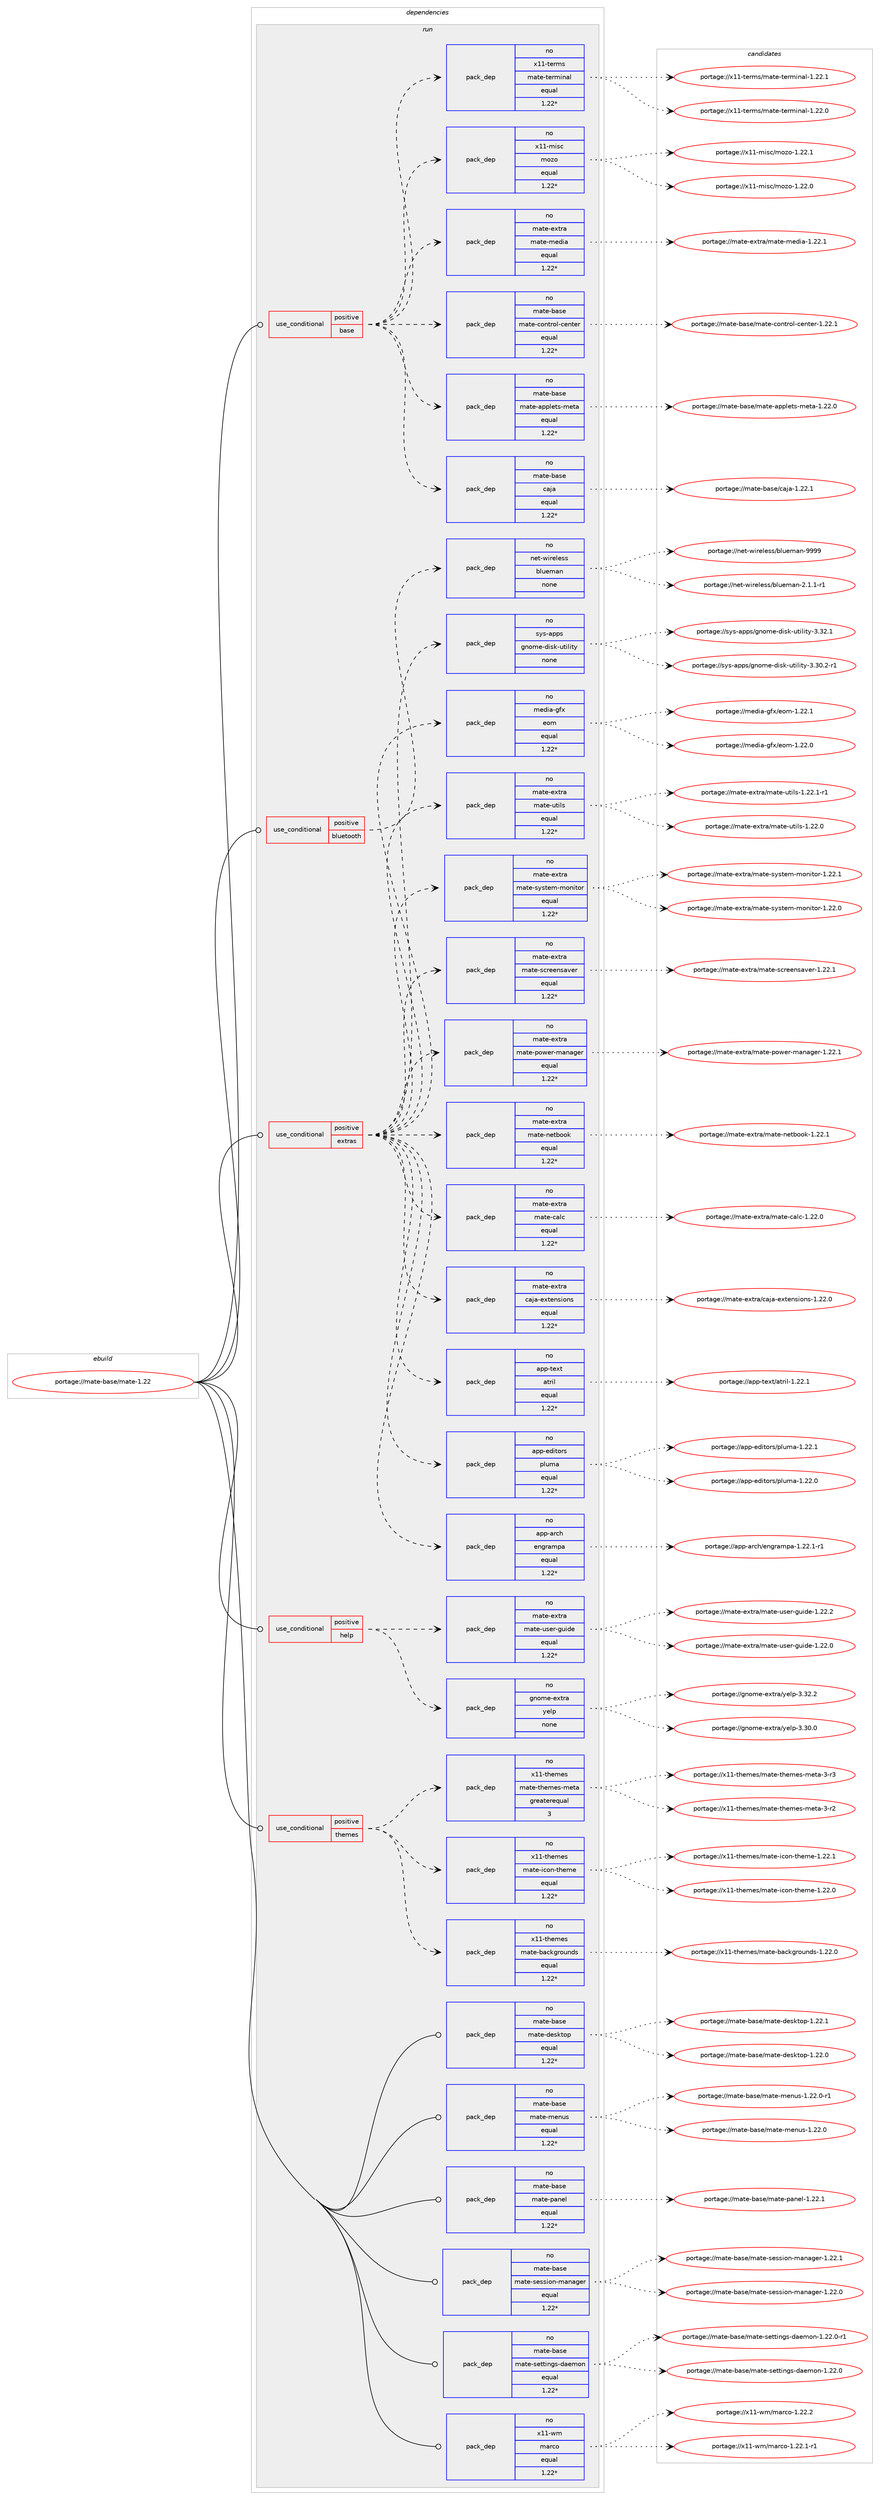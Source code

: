 digraph prolog {

# *************
# Graph options
# *************

newrank=true;
concentrate=true;
compound=true;
graph [rankdir=LR,fontname=Helvetica,fontsize=10,ranksep=1.5];#, ranksep=2.5, nodesep=0.2];
edge  [arrowhead=vee];
node  [fontname=Helvetica,fontsize=10];

# **********
# The ebuild
# **********

subgraph cluster_leftcol {
color=gray;
rank=same;
label=<<i>ebuild</i>>;
id [label="portage://mate-base/mate-1.22", color=red, width=4, href="../mate-base/mate-1.22.svg"];
}

# ****************
# The dependencies
# ****************

subgraph cluster_midcol {
color=gray;
label=<<i>dependencies</i>>;
subgraph cluster_compile {
fillcolor="#eeeeee";
style=filled;
label=<<i>compile</i>>;
}
subgraph cluster_compileandrun {
fillcolor="#eeeeee";
style=filled;
label=<<i>compile and run</i>>;
}
subgraph cluster_run {
fillcolor="#eeeeee";
style=filled;
label=<<i>run</i>>;
subgraph cond77290 {
dependency307779 [label=<<TABLE BORDER="0" CELLBORDER="1" CELLSPACING="0" CELLPADDING="4"><TR><TD ROWSPAN="3" CELLPADDING="10">use_conditional</TD></TR><TR><TD>positive</TD></TR><TR><TD>base</TD></TR></TABLE>>, shape=none, color=red];
subgraph pack225554 {
dependency307780 [label=<<TABLE BORDER="0" CELLBORDER="1" CELLSPACING="0" CELLPADDING="4" WIDTH="220"><TR><TD ROWSPAN="6" CELLPADDING="30">pack_dep</TD></TR><TR><TD WIDTH="110">no</TD></TR><TR><TD>mate-base</TD></TR><TR><TD>caja</TD></TR><TR><TD>equal</TD></TR><TR><TD>1.22*</TD></TR></TABLE>>, shape=none, color=blue];
}
dependency307779:e -> dependency307780:w [weight=20,style="dashed",arrowhead="vee"];
subgraph pack225555 {
dependency307781 [label=<<TABLE BORDER="0" CELLBORDER="1" CELLSPACING="0" CELLPADDING="4" WIDTH="220"><TR><TD ROWSPAN="6" CELLPADDING="30">pack_dep</TD></TR><TR><TD WIDTH="110">no</TD></TR><TR><TD>mate-base</TD></TR><TR><TD>mate-applets-meta</TD></TR><TR><TD>equal</TD></TR><TR><TD>1.22*</TD></TR></TABLE>>, shape=none, color=blue];
}
dependency307779:e -> dependency307781:w [weight=20,style="dashed",arrowhead="vee"];
subgraph pack225556 {
dependency307782 [label=<<TABLE BORDER="0" CELLBORDER="1" CELLSPACING="0" CELLPADDING="4" WIDTH="220"><TR><TD ROWSPAN="6" CELLPADDING="30">pack_dep</TD></TR><TR><TD WIDTH="110">no</TD></TR><TR><TD>mate-base</TD></TR><TR><TD>mate-control-center</TD></TR><TR><TD>equal</TD></TR><TR><TD>1.22*</TD></TR></TABLE>>, shape=none, color=blue];
}
dependency307779:e -> dependency307782:w [weight=20,style="dashed",arrowhead="vee"];
subgraph pack225557 {
dependency307783 [label=<<TABLE BORDER="0" CELLBORDER="1" CELLSPACING="0" CELLPADDING="4" WIDTH="220"><TR><TD ROWSPAN="6" CELLPADDING="30">pack_dep</TD></TR><TR><TD WIDTH="110">no</TD></TR><TR><TD>mate-extra</TD></TR><TR><TD>mate-media</TD></TR><TR><TD>equal</TD></TR><TR><TD>1.22*</TD></TR></TABLE>>, shape=none, color=blue];
}
dependency307779:e -> dependency307783:w [weight=20,style="dashed",arrowhead="vee"];
subgraph pack225558 {
dependency307784 [label=<<TABLE BORDER="0" CELLBORDER="1" CELLSPACING="0" CELLPADDING="4" WIDTH="220"><TR><TD ROWSPAN="6" CELLPADDING="30">pack_dep</TD></TR><TR><TD WIDTH="110">no</TD></TR><TR><TD>x11-misc</TD></TR><TR><TD>mozo</TD></TR><TR><TD>equal</TD></TR><TR><TD>1.22*</TD></TR></TABLE>>, shape=none, color=blue];
}
dependency307779:e -> dependency307784:w [weight=20,style="dashed",arrowhead="vee"];
subgraph pack225559 {
dependency307785 [label=<<TABLE BORDER="0" CELLBORDER="1" CELLSPACING="0" CELLPADDING="4" WIDTH="220"><TR><TD ROWSPAN="6" CELLPADDING="30">pack_dep</TD></TR><TR><TD WIDTH="110">no</TD></TR><TR><TD>x11-terms</TD></TR><TR><TD>mate-terminal</TD></TR><TR><TD>equal</TD></TR><TR><TD>1.22*</TD></TR></TABLE>>, shape=none, color=blue];
}
dependency307779:e -> dependency307785:w [weight=20,style="dashed",arrowhead="vee"];
}
id:e -> dependency307779:w [weight=20,style="solid",arrowhead="odot"];
subgraph cond77291 {
dependency307786 [label=<<TABLE BORDER="0" CELLBORDER="1" CELLSPACING="0" CELLPADDING="4"><TR><TD ROWSPAN="3" CELLPADDING="10">use_conditional</TD></TR><TR><TD>positive</TD></TR><TR><TD>bluetooth</TD></TR></TABLE>>, shape=none, color=red];
subgraph pack225560 {
dependency307787 [label=<<TABLE BORDER="0" CELLBORDER="1" CELLSPACING="0" CELLPADDING="4" WIDTH="220"><TR><TD ROWSPAN="6" CELLPADDING="30">pack_dep</TD></TR><TR><TD WIDTH="110">no</TD></TR><TR><TD>net-wireless</TD></TR><TR><TD>blueman</TD></TR><TR><TD>none</TD></TR><TR><TD></TD></TR></TABLE>>, shape=none, color=blue];
}
dependency307786:e -> dependency307787:w [weight=20,style="dashed",arrowhead="vee"];
}
id:e -> dependency307786:w [weight=20,style="solid",arrowhead="odot"];
subgraph cond77292 {
dependency307788 [label=<<TABLE BORDER="0" CELLBORDER="1" CELLSPACING="0" CELLPADDING="4"><TR><TD ROWSPAN="3" CELLPADDING="10">use_conditional</TD></TR><TR><TD>positive</TD></TR><TR><TD>extras</TD></TR></TABLE>>, shape=none, color=red];
subgraph pack225561 {
dependency307789 [label=<<TABLE BORDER="0" CELLBORDER="1" CELLSPACING="0" CELLPADDING="4" WIDTH="220"><TR><TD ROWSPAN="6" CELLPADDING="30">pack_dep</TD></TR><TR><TD WIDTH="110">no</TD></TR><TR><TD>app-arch</TD></TR><TR><TD>engrampa</TD></TR><TR><TD>equal</TD></TR><TR><TD>1.22*</TD></TR></TABLE>>, shape=none, color=blue];
}
dependency307788:e -> dependency307789:w [weight=20,style="dashed",arrowhead="vee"];
subgraph pack225562 {
dependency307790 [label=<<TABLE BORDER="0" CELLBORDER="1" CELLSPACING="0" CELLPADDING="4" WIDTH="220"><TR><TD ROWSPAN="6" CELLPADDING="30">pack_dep</TD></TR><TR><TD WIDTH="110">no</TD></TR><TR><TD>app-editors</TD></TR><TR><TD>pluma</TD></TR><TR><TD>equal</TD></TR><TR><TD>1.22*</TD></TR></TABLE>>, shape=none, color=blue];
}
dependency307788:e -> dependency307790:w [weight=20,style="dashed",arrowhead="vee"];
subgraph pack225563 {
dependency307791 [label=<<TABLE BORDER="0" CELLBORDER="1" CELLSPACING="0" CELLPADDING="4" WIDTH="220"><TR><TD ROWSPAN="6" CELLPADDING="30">pack_dep</TD></TR><TR><TD WIDTH="110">no</TD></TR><TR><TD>app-text</TD></TR><TR><TD>atril</TD></TR><TR><TD>equal</TD></TR><TR><TD>1.22*</TD></TR></TABLE>>, shape=none, color=blue];
}
dependency307788:e -> dependency307791:w [weight=20,style="dashed",arrowhead="vee"];
subgraph pack225564 {
dependency307792 [label=<<TABLE BORDER="0" CELLBORDER="1" CELLSPACING="0" CELLPADDING="4" WIDTH="220"><TR><TD ROWSPAN="6" CELLPADDING="30">pack_dep</TD></TR><TR><TD WIDTH="110">no</TD></TR><TR><TD>mate-extra</TD></TR><TR><TD>caja-extensions</TD></TR><TR><TD>equal</TD></TR><TR><TD>1.22*</TD></TR></TABLE>>, shape=none, color=blue];
}
dependency307788:e -> dependency307792:w [weight=20,style="dashed",arrowhead="vee"];
subgraph pack225565 {
dependency307793 [label=<<TABLE BORDER="0" CELLBORDER="1" CELLSPACING="0" CELLPADDING="4" WIDTH="220"><TR><TD ROWSPAN="6" CELLPADDING="30">pack_dep</TD></TR><TR><TD WIDTH="110">no</TD></TR><TR><TD>mate-extra</TD></TR><TR><TD>mate-calc</TD></TR><TR><TD>equal</TD></TR><TR><TD>1.22*</TD></TR></TABLE>>, shape=none, color=blue];
}
dependency307788:e -> dependency307793:w [weight=20,style="dashed",arrowhead="vee"];
subgraph pack225566 {
dependency307794 [label=<<TABLE BORDER="0" CELLBORDER="1" CELLSPACING="0" CELLPADDING="4" WIDTH="220"><TR><TD ROWSPAN="6" CELLPADDING="30">pack_dep</TD></TR><TR><TD WIDTH="110">no</TD></TR><TR><TD>mate-extra</TD></TR><TR><TD>mate-netbook</TD></TR><TR><TD>equal</TD></TR><TR><TD>1.22*</TD></TR></TABLE>>, shape=none, color=blue];
}
dependency307788:e -> dependency307794:w [weight=20,style="dashed",arrowhead="vee"];
subgraph pack225567 {
dependency307795 [label=<<TABLE BORDER="0" CELLBORDER="1" CELLSPACING="0" CELLPADDING="4" WIDTH="220"><TR><TD ROWSPAN="6" CELLPADDING="30">pack_dep</TD></TR><TR><TD WIDTH="110">no</TD></TR><TR><TD>mate-extra</TD></TR><TR><TD>mate-power-manager</TD></TR><TR><TD>equal</TD></TR><TR><TD>1.22*</TD></TR></TABLE>>, shape=none, color=blue];
}
dependency307788:e -> dependency307795:w [weight=20,style="dashed",arrowhead="vee"];
subgraph pack225568 {
dependency307796 [label=<<TABLE BORDER="0" CELLBORDER="1" CELLSPACING="0" CELLPADDING="4" WIDTH="220"><TR><TD ROWSPAN="6" CELLPADDING="30">pack_dep</TD></TR><TR><TD WIDTH="110">no</TD></TR><TR><TD>mate-extra</TD></TR><TR><TD>mate-screensaver</TD></TR><TR><TD>equal</TD></TR><TR><TD>1.22*</TD></TR></TABLE>>, shape=none, color=blue];
}
dependency307788:e -> dependency307796:w [weight=20,style="dashed",arrowhead="vee"];
subgraph pack225569 {
dependency307797 [label=<<TABLE BORDER="0" CELLBORDER="1" CELLSPACING="0" CELLPADDING="4" WIDTH="220"><TR><TD ROWSPAN="6" CELLPADDING="30">pack_dep</TD></TR><TR><TD WIDTH="110">no</TD></TR><TR><TD>mate-extra</TD></TR><TR><TD>mate-system-monitor</TD></TR><TR><TD>equal</TD></TR><TR><TD>1.22*</TD></TR></TABLE>>, shape=none, color=blue];
}
dependency307788:e -> dependency307797:w [weight=20,style="dashed",arrowhead="vee"];
subgraph pack225570 {
dependency307798 [label=<<TABLE BORDER="0" CELLBORDER="1" CELLSPACING="0" CELLPADDING="4" WIDTH="220"><TR><TD ROWSPAN="6" CELLPADDING="30">pack_dep</TD></TR><TR><TD WIDTH="110">no</TD></TR><TR><TD>mate-extra</TD></TR><TR><TD>mate-utils</TD></TR><TR><TD>equal</TD></TR><TR><TD>1.22*</TD></TR></TABLE>>, shape=none, color=blue];
}
dependency307788:e -> dependency307798:w [weight=20,style="dashed",arrowhead="vee"];
subgraph pack225571 {
dependency307799 [label=<<TABLE BORDER="0" CELLBORDER="1" CELLSPACING="0" CELLPADDING="4" WIDTH="220"><TR><TD ROWSPAN="6" CELLPADDING="30">pack_dep</TD></TR><TR><TD WIDTH="110">no</TD></TR><TR><TD>media-gfx</TD></TR><TR><TD>eom</TD></TR><TR><TD>equal</TD></TR><TR><TD>1.22*</TD></TR></TABLE>>, shape=none, color=blue];
}
dependency307788:e -> dependency307799:w [weight=20,style="dashed",arrowhead="vee"];
subgraph pack225572 {
dependency307800 [label=<<TABLE BORDER="0" CELLBORDER="1" CELLSPACING="0" CELLPADDING="4" WIDTH="220"><TR><TD ROWSPAN="6" CELLPADDING="30">pack_dep</TD></TR><TR><TD WIDTH="110">no</TD></TR><TR><TD>sys-apps</TD></TR><TR><TD>gnome-disk-utility</TD></TR><TR><TD>none</TD></TR><TR><TD></TD></TR></TABLE>>, shape=none, color=blue];
}
dependency307788:e -> dependency307800:w [weight=20,style="dashed",arrowhead="vee"];
}
id:e -> dependency307788:w [weight=20,style="solid",arrowhead="odot"];
subgraph cond77293 {
dependency307801 [label=<<TABLE BORDER="0" CELLBORDER="1" CELLSPACING="0" CELLPADDING="4"><TR><TD ROWSPAN="3" CELLPADDING="10">use_conditional</TD></TR><TR><TD>positive</TD></TR><TR><TD>help</TD></TR></TABLE>>, shape=none, color=red];
subgraph pack225573 {
dependency307802 [label=<<TABLE BORDER="0" CELLBORDER="1" CELLSPACING="0" CELLPADDING="4" WIDTH="220"><TR><TD ROWSPAN="6" CELLPADDING="30">pack_dep</TD></TR><TR><TD WIDTH="110">no</TD></TR><TR><TD>gnome-extra</TD></TR><TR><TD>yelp</TD></TR><TR><TD>none</TD></TR><TR><TD></TD></TR></TABLE>>, shape=none, color=blue];
}
dependency307801:e -> dependency307802:w [weight=20,style="dashed",arrowhead="vee"];
subgraph pack225574 {
dependency307803 [label=<<TABLE BORDER="0" CELLBORDER="1" CELLSPACING="0" CELLPADDING="4" WIDTH="220"><TR><TD ROWSPAN="6" CELLPADDING="30">pack_dep</TD></TR><TR><TD WIDTH="110">no</TD></TR><TR><TD>mate-extra</TD></TR><TR><TD>mate-user-guide</TD></TR><TR><TD>equal</TD></TR><TR><TD>1.22*</TD></TR></TABLE>>, shape=none, color=blue];
}
dependency307801:e -> dependency307803:w [weight=20,style="dashed",arrowhead="vee"];
}
id:e -> dependency307801:w [weight=20,style="solid",arrowhead="odot"];
subgraph cond77294 {
dependency307804 [label=<<TABLE BORDER="0" CELLBORDER="1" CELLSPACING="0" CELLPADDING="4"><TR><TD ROWSPAN="3" CELLPADDING="10">use_conditional</TD></TR><TR><TD>positive</TD></TR><TR><TD>themes</TD></TR></TABLE>>, shape=none, color=red];
subgraph pack225575 {
dependency307805 [label=<<TABLE BORDER="0" CELLBORDER="1" CELLSPACING="0" CELLPADDING="4" WIDTH="220"><TR><TD ROWSPAN="6" CELLPADDING="30">pack_dep</TD></TR><TR><TD WIDTH="110">no</TD></TR><TR><TD>x11-themes</TD></TR><TR><TD>mate-backgrounds</TD></TR><TR><TD>equal</TD></TR><TR><TD>1.22*</TD></TR></TABLE>>, shape=none, color=blue];
}
dependency307804:e -> dependency307805:w [weight=20,style="dashed",arrowhead="vee"];
subgraph pack225576 {
dependency307806 [label=<<TABLE BORDER="0" CELLBORDER="1" CELLSPACING="0" CELLPADDING="4" WIDTH="220"><TR><TD ROWSPAN="6" CELLPADDING="30">pack_dep</TD></TR><TR><TD WIDTH="110">no</TD></TR><TR><TD>x11-themes</TD></TR><TR><TD>mate-icon-theme</TD></TR><TR><TD>equal</TD></TR><TR><TD>1.22*</TD></TR></TABLE>>, shape=none, color=blue];
}
dependency307804:e -> dependency307806:w [weight=20,style="dashed",arrowhead="vee"];
subgraph pack225577 {
dependency307807 [label=<<TABLE BORDER="0" CELLBORDER="1" CELLSPACING="0" CELLPADDING="4" WIDTH="220"><TR><TD ROWSPAN="6" CELLPADDING="30">pack_dep</TD></TR><TR><TD WIDTH="110">no</TD></TR><TR><TD>x11-themes</TD></TR><TR><TD>mate-themes-meta</TD></TR><TR><TD>greaterequal</TD></TR><TR><TD>3</TD></TR></TABLE>>, shape=none, color=blue];
}
dependency307804:e -> dependency307807:w [weight=20,style="dashed",arrowhead="vee"];
}
id:e -> dependency307804:w [weight=20,style="solid",arrowhead="odot"];
subgraph pack225578 {
dependency307808 [label=<<TABLE BORDER="0" CELLBORDER="1" CELLSPACING="0" CELLPADDING="4" WIDTH="220"><TR><TD ROWSPAN="6" CELLPADDING="30">pack_dep</TD></TR><TR><TD WIDTH="110">no</TD></TR><TR><TD>mate-base</TD></TR><TR><TD>mate-desktop</TD></TR><TR><TD>equal</TD></TR><TR><TD>1.22*</TD></TR></TABLE>>, shape=none, color=blue];
}
id:e -> dependency307808:w [weight=20,style="solid",arrowhead="odot"];
subgraph pack225579 {
dependency307809 [label=<<TABLE BORDER="0" CELLBORDER="1" CELLSPACING="0" CELLPADDING="4" WIDTH="220"><TR><TD ROWSPAN="6" CELLPADDING="30">pack_dep</TD></TR><TR><TD WIDTH="110">no</TD></TR><TR><TD>mate-base</TD></TR><TR><TD>mate-menus</TD></TR><TR><TD>equal</TD></TR><TR><TD>1.22*</TD></TR></TABLE>>, shape=none, color=blue];
}
id:e -> dependency307809:w [weight=20,style="solid",arrowhead="odot"];
subgraph pack225580 {
dependency307810 [label=<<TABLE BORDER="0" CELLBORDER="1" CELLSPACING="0" CELLPADDING="4" WIDTH="220"><TR><TD ROWSPAN="6" CELLPADDING="30">pack_dep</TD></TR><TR><TD WIDTH="110">no</TD></TR><TR><TD>mate-base</TD></TR><TR><TD>mate-panel</TD></TR><TR><TD>equal</TD></TR><TR><TD>1.22*</TD></TR></TABLE>>, shape=none, color=blue];
}
id:e -> dependency307810:w [weight=20,style="solid",arrowhead="odot"];
subgraph pack225581 {
dependency307811 [label=<<TABLE BORDER="0" CELLBORDER="1" CELLSPACING="0" CELLPADDING="4" WIDTH="220"><TR><TD ROWSPAN="6" CELLPADDING="30">pack_dep</TD></TR><TR><TD WIDTH="110">no</TD></TR><TR><TD>mate-base</TD></TR><TR><TD>mate-session-manager</TD></TR><TR><TD>equal</TD></TR><TR><TD>1.22*</TD></TR></TABLE>>, shape=none, color=blue];
}
id:e -> dependency307811:w [weight=20,style="solid",arrowhead="odot"];
subgraph pack225582 {
dependency307812 [label=<<TABLE BORDER="0" CELLBORDER="1" CELLSPACING="0" CELLPADDING="4" WIDTH="220"><TR><TD ROWSPAN="6" CELLPADDING="30">pack_dep</TD></TR><TR><TD WIDTH="110">no</TD></TR><TR><TD>mate-base</TD></TR><TR><TD>mate-settings-daemon</TD></TR><TR><TD>equal</TD></TR><TR><TD>1.22*</TD></TR></TABLE>>, shape=none, color=blue];
}
id:e -> dependency307812:w [weight=20,style="solid",arrowhead="odot"];
subgraph pack225583 {
dependency307813 [label=<<TABLE BORDER="0" CELLBORDER="1" CELLSPACING="0" CELLPADDING="4" WIDTH="220"><TR><TD ROWSPAN="6" CELLPADDING="30">pack_dep</TD></TR><TR><TD WIDTH="110">no</TD></TR><TR><TD>x11-wm</TD></TR><TR><TD>marco</TD></TR><TR><TD>equal</TD></TR><TR><TD>1.22*</TD></TR></TABLE>>, shape=none, color=blue];
}
id:e -> dependency307813:w [weight=20,style="solid",arrowhead="odot"];
}
}

# **************
# The candidates
# **************

subgraph cluster_choices {
rank=same;
color=gray;
label=<<i>candidates</i>>;

subgraph choice225554 {
color=black;
nodesep=1;
choiceportage109971161014598971151014799971069745494650504649 [label="portage://mate-base/caja-1.22.1", color=red, width=4,href="../mate-base/caja-1.22.1.svg"];
dependency307780:e -> choiceportage109971161014598971151014799971069745494650504649:w [style=dotted,weight="100"];
}
subgraph choice225555 {
color=black;
nodesep=1;
choiceportage1099711610145989711510147109971161014597112112108101116115451091011169745494650504648 [label="portage://mate-base/mate-applets-meta-1.22.0", color=red, width=4,href="../mate-base/mate-applets-meta-1.22.0.svg"];
dependency307781:e -> choiceportage1099711610145989711510147109971161014597112112108101116115451091011169745494650504648:w [style=dotted,weight="100"];
}
subgraph choice225556 {
color=black;
nodesep=1;
choiceportage1099711610145989711510147109971161014599111110116114111108459910111011610111445494650504649 [label="portage://mate-base/mate-control-center-1.22.1", color=red, width=4,href="../mate-base/mate-control-center-1.22.1.svg"];
dependency307782:e -> choiceportage1099711610145989711510147109971161014599111110116114111108459910111011610111445494650504649:w [style=dotted,weight="100"];
}
subgraph choice225557 {
color=black;
nodesep=1;
choiceportage1099711610145101120116114974710997116101451091011001059745494650504649 [label="portage://mate-extra/mate-media-1.22.1", color=red, width=4,href="../mate-extra/mate-media-1.22.1.svg"];
dependency307783:e -> choiceportage1099711610145101120116114974710997116101451091011001059745494650504649:w [style=dotted,weight="100"];
}
subgraph choice225558 {
color=black;
nodesep=1;
choiceportage120494945109105115994710911112211145494650504648 [label="portage://x11-misc/mozo-1.22.0", color=red, width=4,href="../x11-misc/mozo-1.22.0.svg"];
choiceportage120494945109105115994710911112211145494650504649 [label="portage://x11-misc/mozo-1.22.1", color=red, width=4,href="../x11-misc/mozo-1.22.1.svg"];
dependency307784:e -> choiceportage120494945109105115994710911112211145494650504648:w [style=dotted,weight="100"];
dependency307784:e -> choiceportage120494945109105115994710911112211145494650504649:w [style=dotted,weight="100"];
}
subgraph choice225559 {
color=black;
nodesep=1;
choiceportage1204949451161011141091154710997116101451161011141091051109710845494650504648 [label="portage://x11-terms/mate-terminal-1.22.0", color=red, width=4,href="../x11-terms/mate-terminal-1.22.0.svg"];
choiceportage1204949451161011141091154710997116101451161011141091051109710845494650504649 [label="portage://x11-terms/mate-terminal-1.22.1", color=red, width=4,href="../x11-terms/mate-terminal-1.22.1.svg"];
dependency307785:e -> choiceportage1204949451161011141091154710997116101451161011141091051109710845494650504648:w [style=dotted,weight="100"];
dependency307785:e -> choiceportage1204949451161011141091154710997116101451161011141091051109710845494650504649:w [style=dotted,weight="100"];
}
subgraph choice225560 {
color=black;
nodesep=1;
choiceportage110101116451191051141011081011151154798108117101109971104550464946494511449 [label="portage://net-wireless/blueman-2.1.1-r1", color=red, width=4,href="../net-wireless/blueman-2.1.1-r1.svg"];
choiceportage110101116451191051141011081011151154798108117101109971104557575757 [label="portage://net-wireless/blueman-9999", color=red, width=4,href="../net-wireless/blueman-9999.svg"];
dependency307787:e -> choiceportage110101116451191051141011081011151154798108117101109971104550464946494511449:w [style=dotted,weight="100"];
dependency307787:e -> choiceportage110101116451191051141011081011151154798108117101109971104557575757:w [style=dotted,weight="100"];
}
subgraph choice225561 {
color=black;
nodesep=1;
choiceportage97112112459711499104471011101031149710911297454946505046494511449 [label="portage://app-arch/engrampa-1.22.1-r1", color=red, width=4,href="../app-arch/engrampa-1.22.1-r1.svg"];
dependency307789:e -> choiceportage97112112459711499104471011101031149710911297454946505046494511449:w [style=dotted,weight="100"];
}
subgraph choice225562 {
color=black;
nodesep=1;
choiceportage9711211245101100105116111114115471121081171099745494650504648 [label="portage://app-editors/pluma-1.22.0", color=red, width=4,href="../app-editors/pluma-1.22.0.svg"];
choiceportage9711211245101100105116111114115471121081171099745494650504649 [label="portage://app-editors/pluma-1.22.1", color=red, width=4,href="../app-editors/pluma-1.22.1.svg"];
dependency307790:e -> choiceportage9711211245101100105116111114115471121081171099745494650504648:w [style=dotted,weight="100"];
dependency307790:e -> choiceportage9711211245101100105116111114115471121081171099745494650504649:w [style=dotted,weight="100"];
}
subgraph choice225563 {
color=black;
nodesep=1;
choiceportage9711211245116101120116479711611410510845494650504649 [label="portage://app-text/atril-1.22.1", color=red, width=4,href="../app-text/atril-1.22.1.svg"];
dependency307791:e -> choiceportage9711211245116101120116479711611410510845494650504649:w [style=dotted,weight="100"];
}
subgraph choice225564 {
color=black;
nodesep=1;
choiceportage109971161014510112011611497479997106974510112011610111011510511111011545494650504648 [label="portage://mate-extra/caja-extensions-1.22.0", color=red, width=4,href="../mate-extra/caja-extensions-1.22.0.svg"];
dependency307792:e -> choiceportage109971161014510112011611497479997106974510112011610111011510511111011545494650504648:w [style=dotted,weight="100"];
}
subgraph choice225565 {
color=black;
nodesep=1;
choiceportage10997116101451011201161149747109971161014599971089945494650504648 [label="portage://mate-extra/mate-calc-1.22.0", color=red, width=4,href="../mate-extra/mate-calc-1.22.0.svg"];
dependency307793:e -> choiceportage10997116101451011201161149747109971161014599971089945494650504648:w [style=dotted,weight="100"];
}
subgraph choice225566 {
color=black;
nodesep=1;
choiceportage1099711610145101120116114974710997116101451101011169811111110745494650504649 [label="portage://mate-extra/mate-netbook-1.22.1", color=red, width=4,href="../mate-extra/mate-netbook-1.22.1.svg"];
dependency307794:e -> choiceportage1099711610145101120116114974710997116101451101011169811111110745494650504649:w [style=dotted,weight="100"];
}
subgraph choice225567 {
color=black;
nodesep=1;
choiceportage10997116101451011201161149747109971161014511211111910111445109971109710310111445494650504649 [label="portage://mate-extra/mate-power-manager-1.22.1", color=red, width=4,href="../mate-extra/mate-power-manager-1.22.1.svg"];
dependency307795:e -> choiceportage10997116101451011201161149747109971161014511211111910111445109971109710310111445494650504649:w [style=dotted,weight="100"];
}
subgraph choice225568 {
color=black;
nodesep=1;
choiceportage109971161014510112011611497471099711610145115991141011011101159711810111445494650504649 [label="portage://mate-extra/mate-screensaver-1.22.1", color=red, width=4,href="../mate-extra/mate-screensaver-1.22.1.svg"];
dependency307796:e -> choiceportage109971161014510112011611497471099711610145115991141011011101159711810111445494650504649:w [style=dotted,weight="100"];
}
subgraph choice225569 {
color=black;
nodesep=1;
choiceportage1099711610145101120116114974710997116101451151211151161011094510911111010511611111445494650504648 [label="portage://mate-extra/mate-system-monitor-1.22.0", color=red, width=4,href="../mate-extra/mate-system-monitor-1.22.0.svg"];
choiceportage1099711610145101120116114974710997116101451151211151161011094510911111010511611111445494650504649 [label="portage://mate-extra/mate-system-monitor-1.22.1", color=red, width=4,href="../mate-extra/mate-system-monitor-1.22.1.svg"];
dependency307797:e -> choiceportage1099711610145101120116114974710997116101451151211151161011094510911111010511611111445494650504648:w [style=dotted,weight="100"];
dependency307797:e -> choiceportage1099711610145101120116114974710997116101451151211151161011094510911111010511611111445494650504649:w [style=dotted,weight="100"];
}
subgraph choice225570 {
color=black;
nodesep=1;
choiceportage10997116101451011201161149747109971161014511711610510811545494650504648 [label="portage://mate-extra/mate-utils-1.22.0", color=red, width=4,href="../mate-extra/mate-utils-1.22.0.svg"];
choiceportage109971161014510112011611497471099711610145117116105108115454946505046494511449 [label="portage://mate-extra/mate-utils-1.22.1-r1", color=red, width=4,href="../mate-extra/mate-utils-1.22.1-r1.svg"];
dependency307798:e -> choiceportage10997116101451011201161149747109971161014511711610510811545494650504648:w [style=dotted,weight="100"];
dependency307798:e -> choiceportage109971161014510112011611497471099711610145117116105108115454946505046494511449:w [style=dotted,weight="100"];
}
subgraph choice225571 {
color=black;
nodesep=1;
choiceportage10910110010597451031021204710111110945494650504648 [label="portage://media-gfx/eom-1.22.0", color=red, width=4,href="../media-gfx/eom-1.22.0.svg"];
choiceportage10910110010597451031021204710111110945494650504649 [label="portage://media-gfx/eom-1.22.1", color=red, width=4,href="../media-gfx/eom-1.22.1.svg"];
dependency307799:e -> choiceportage10910110010597451031021204710111110945494650504648:w [style=dotted,weight="100"];
dependency307799:e -> choiceportage10910110010597451031021204710111110945494650504649:w [style=dotted,weight="100"];
}
subgraph choice225572 {
color=black;
nodesep=1;
choiceportage1151211154597112112115471031101111091014510010511510745117116105108105116121455146514846504511449 [label="portage://sys-apps/gnome-disk-utility-3.30.2-r1", color=red, width=4,href="../sys-apps/gnome-disk-utility-3.30.2-r1.svg"];
choiceportage115121115459711211211547103110111109101451001051151074511711610510810511612145514651504649 [label="portage://sys-apps/gnome-disk-utility-3.32.1", color=red, width=4,href="../sys-apps/gnome-disk-utility-3.32.1.svg"];
dependency307800:e -> choiceportage1151211154597112112115471031101111091014510010511510745117116105108105116121455146514846504511449:w [style=dotted,weight="100"];
dependency307800:e -> choiceportage115121115459711211211547103110111109101451001051151074511711610510810511612145514651504649:w [style=dotted,weight="100"];
}
subgraph choice225573 {
color=black;
nodesep=1;
choiceportage10311011110910145101120116114974712110110811245514651484648 [label="portage://gnome-extra/yelp-3.30.0", color=red, width=4,href="../gnome-extra/yelp-3.30.0.svg"];
choiceportage10311011110910145101120116114974712110110811245514651504650 [label="portage://gnome-extra/yelp-3.32.2", color=red, width=4,href="../gnome-extra/yelp-3.32.2.svg"];
dependency307802:e -> choiceportage10311011110910145101120116114974712110110811245514651484648:w [style=dotted,weight="100"];
dependency307802:e -> choiceportage10311011110910145101120116114974712110110811245514651504650:w [style=dotted,weight="100"];
}
subgraph choice225574 {
color=black;
nodesep=1;
choiceportage1099711610145101120116114974710997116101451171151011144510311710510010145494650504648 [label="portage://mate-extra/mate-user-guide-1.22.0", color=red, width=4,href="../mate-extra/mate-user-guide-1.22.0.svg"];
choiceportage1099711610145101120116114974710997116101451171151011144510311710510010145494650504650 [label="portage://mate-extra/mate-user-guide-1.22.2", color=red, width=4,href="../mate-extra/mate-user-guide-1.22.2.svg"];
dependency307803:e -> choiceportage1099711610145101120116114974710997116101451171151011144510311710510010145494650504648:w [style=dotted,weight="100"];
dependency307803:e -> choiceportage1099711610145101120116114974710997116101451171151011144510311710510010145494650504650:w [style=dotted,weight="100"];
}
subgraph choice225575 {
color=black;
nodesep=1;
choiceportage12049494511610410110910111547109971161014598979910710311411111711010011545494650504648 [label="portage://x11-themes/mate-backgrounds-1.22.0", color=red, width=4,href="../x11-themes/mate-backgrounds-1.22.0.svg"];
dependency307805:e -> choiceportage12049494511610410110910111547109971161014598979910710311411111711010011545494650504648:w [style=dotted,weight="100"];
}
subgraph choice225576 {
color=black;
nodesep=1;
choiceportage120494945116104101109101115471099711610145105991111104511610410110910145494650504648 [label="portage://x11-themes/mate-icon-theme-1.22.0", color=red, width=4,href="../x11-themes/mate-icon-theme-1.22.0.svg"];
choiceportage120494945116104101109101115471099711610145105991111104511610410110910145494650504649 [label="portage://x11-themes/mate-icon-theme-1.22.1", color=red, width=4,href="../x11-themes/mate-icon-theme-1.22.1.svg"];
dependency307806:e -> choiceportage120494945116104101109101115471099711610145105991111104511610410110910145494650504648:w [style=dotted,weight="100"];
dependency307806:e -> choiceportage120494945116104101109101115471099711610145105991111104511610410110910145494650504649:w [style=dotted,weight="100"];
}
subgraph choice225577 {
color=black;
nodesep=1;
choiceportage120494945116104101109101115471099711610145116104101109101115451091011169745514511450 [label="portage://x11-themes/mate-themes-meta-3-r2", color=red, width=4,href="../x11-themes/mate-themes-meta-3-r2.svg"];
choiceportage120494945116104101109101115471099711610145116104101109101115451091011169745514511451 [label="portage://x11-themes/mate-themes-meta-3-r3", color=red, width=4,href="../x11-themes/mate-themes-meta-3-r3.svg"];
dependency307807:e -> choiceportage120494945116104101109101115471099711610145116104101109101115451091011169745514511450:w [style=dotted,weight="100"];
dependency307807:e -> choiceportage120494945116104101109101115471099711610145116104101109101115451091011169745514511451:w [style=dotted,weight="100"];
}
subgraph choice225578 {
color=black;
nodesep=1;
choiceportage1099711610145989711510147109971161014510010111510711611111245494650504648 [label="portage://mate-base/mate-desktop-1.22.0", color=red, width=4,href="../mate-base/mate-desktop-1.22.0.svg"];
choiceportage1099711610145989711510147109971161014510010111510711611111245494650504649 [label="portage://mate-base/mate-desktop-1.22.1", color=red, width=4,href="../mate-base/mate-desktop-1.22.1.svg"];
dependency307808:e -> choiceportage1099711610145989711510147109971161014510010111510711611111245494650504648:w [style=dotted,weight="100"];
dependency307808:e -> choiceportage1099711610145989711510147109971161014510010111510711611111245494650504649:w [style=dotted,weight="100"];
}
subgraph choice225579 {
color=black;
nodesep=1;
choiceportage1099711610145989711510147109971161014510910111011711545494650504648 [label="portage://mate-base/mate-menus-1.22.0", color=red, width=4,href="../mate-base/mate-menus-1.22.0.svg"];
choiceportage10997116101459897115101471099711610145109101110117115454946505046484511449 [label="portage://mate-base/mate-menus-1.22.0-r1", color=red, width=4,href="../mate-base/mate-menus-1.22.0-r1.svg"];
dependency307809:e -> choiceportage1099711610145989711510147109971161014510910111011711545494650504648:w [style=dotted,weight="100"];
dependency307809:e -> choiceportage10997116101459897115101471099711610145109101110117115454946505046484511449:w [style=dotted,weight="100"];
}
subgraph choice225580 {
color=black;
nodesep=1;
choiceportage109971161014598971151014710997116101451129711010110845494650504649 [label="portage://mate-base/mate-panel-1.22.1", color=red, width=4,href="../mate-base/mate-panel-1.22.1.svg"];
dependency307810:e -> choiceportage109971161014598971151014710997116101451129711010110845494650504649:w [style=dotted,weight="100"];
}
subgraph choice225581 {
color=black;
nodesep=1;
choiceportage1099711610145989711510147109971161014511510111511510511111045109971109710310111445494650504648 [label="portage://mate-base/mate-session-manager-1.22.0", color=red, width=4,href="../mate-base/mate-session-manager-1.22.0.svg"];
choiceportage1099711610145989711510147109971161014511510111511510511111045109971109710310111445494650504649 [label="portage://mate-base/mate-session-manager-1.22.1", color=red, width=4,href="../mate-base/mate-session-manager-1.22.1.svg"];
dependency307811:e -> choiceportage1099711610145989711510147109971161014511510111511510511111045109971109710310111445494650504648:w [style=dotted,weight="100"];
dependency307811:e -> choiceportage1099711610145989711510147109971161014511510111511510511111045109971109710310111445494650504649:w [style=dotted,weight="100"];
}
subgraph choice225582 {
color=black;
nodesep=1;
choiceportage10997116101459897115101471099711610145115101116116105110103115451009710110911111045494650504648 [label="portage://mate-base/mate-settings-daemon-1.22.0", color=red, width=4,href="../mate-base/mate-settings-daemon-1.22.0.svg"];
choiceportage109971161014598971151014710997116101451151011161161051101031154510097101109111110454946505046484511449 [label="portage://mate-base/mate-settings-daemon-1.22.0-r1", color=red, width=4,href="../mate-base/mate-settings-daemon-1.22.0-r1.svg"];
dependency307812:e -> choiceportage10997116101459897115101471099711610145115101116116105110103115451009710110911111045494650504648:w [style=dotted,weight="100"];
dependency307812:e -> choiceportage109971161014598971151014710997116101451151011161161051101031154510097101109111110454946505046484511449:w [style=dotted,weight="100"];
}
subgraph choice225583 {
color=black;
nodesep=1;
choiceportage120494945119109471099711499111454946505046494511449 [label="portage://x11-wm/marco-1.22.1-r1", color=red, width=4,href="../x11-wm/marco-1.22.1-r1.svg"];
choiceportage12049494511910947109971149911145494650504650 [label="portage://x11-wm/marco-1.22.2", color=red, width=4,href="../x11-wm/marco-1.22.2.svg"];
dependency307813:e -> choiceportage120494945119109471099711499111454946505046494511449:w [style=dotted,weight="100"];
dependency307813:e -> choiceportage12049494511910947109971149911145494650504650:w [style=dotted,weight="100"];
}
}

}
